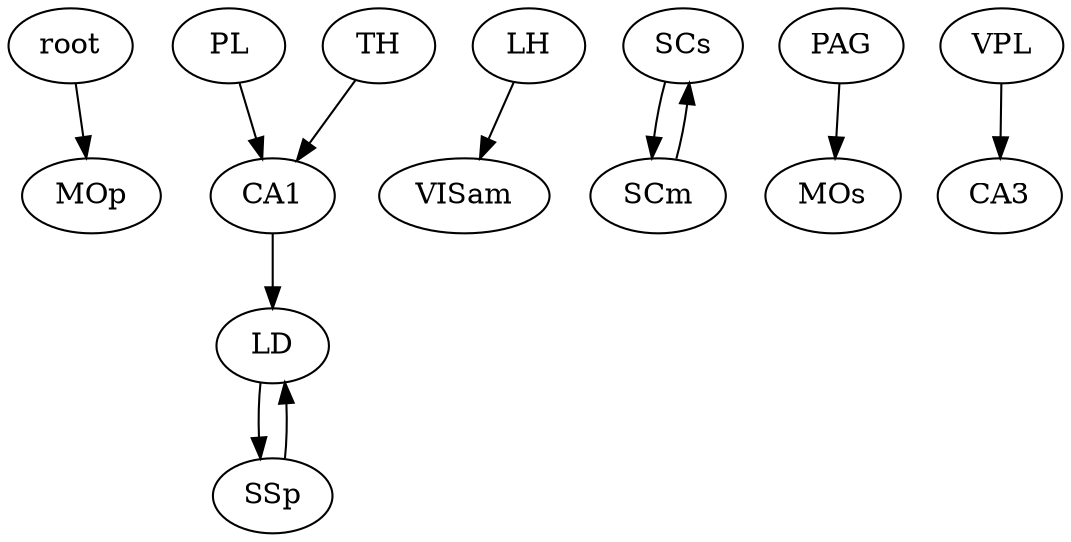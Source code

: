 strict digraph  {
root;
PL;
CA1;
LH;
SCs;
SCm;
PAG;
TH;
LD;
SSp;
VPL;
MOp;
VISam;
MOs;
CA3;
root -> MOp  [weight="0.017055041315962863"];
PL -> CA1  [weight="0.00662733798621964"];
CA1 -> LD  [weight="0.04386053352690295"];
LH -> VISam  [weight="0.027259614405865475"];
SCs -> SCm  [weight="0.04319549491036953"];
SCm -> SCs  [weight="0.02299457499648448"];
PAG -> MOs  [weight="0.04172799473061049"];
TH -> CA1  [weight="0.038586305943045546"];
LD -> SSp  [weight="0.03475191935359539"];
SSp -> LD  [weight="0.043731776056361464"];
VPL -> CA3  [weight="0.027552180534133257"];
}
